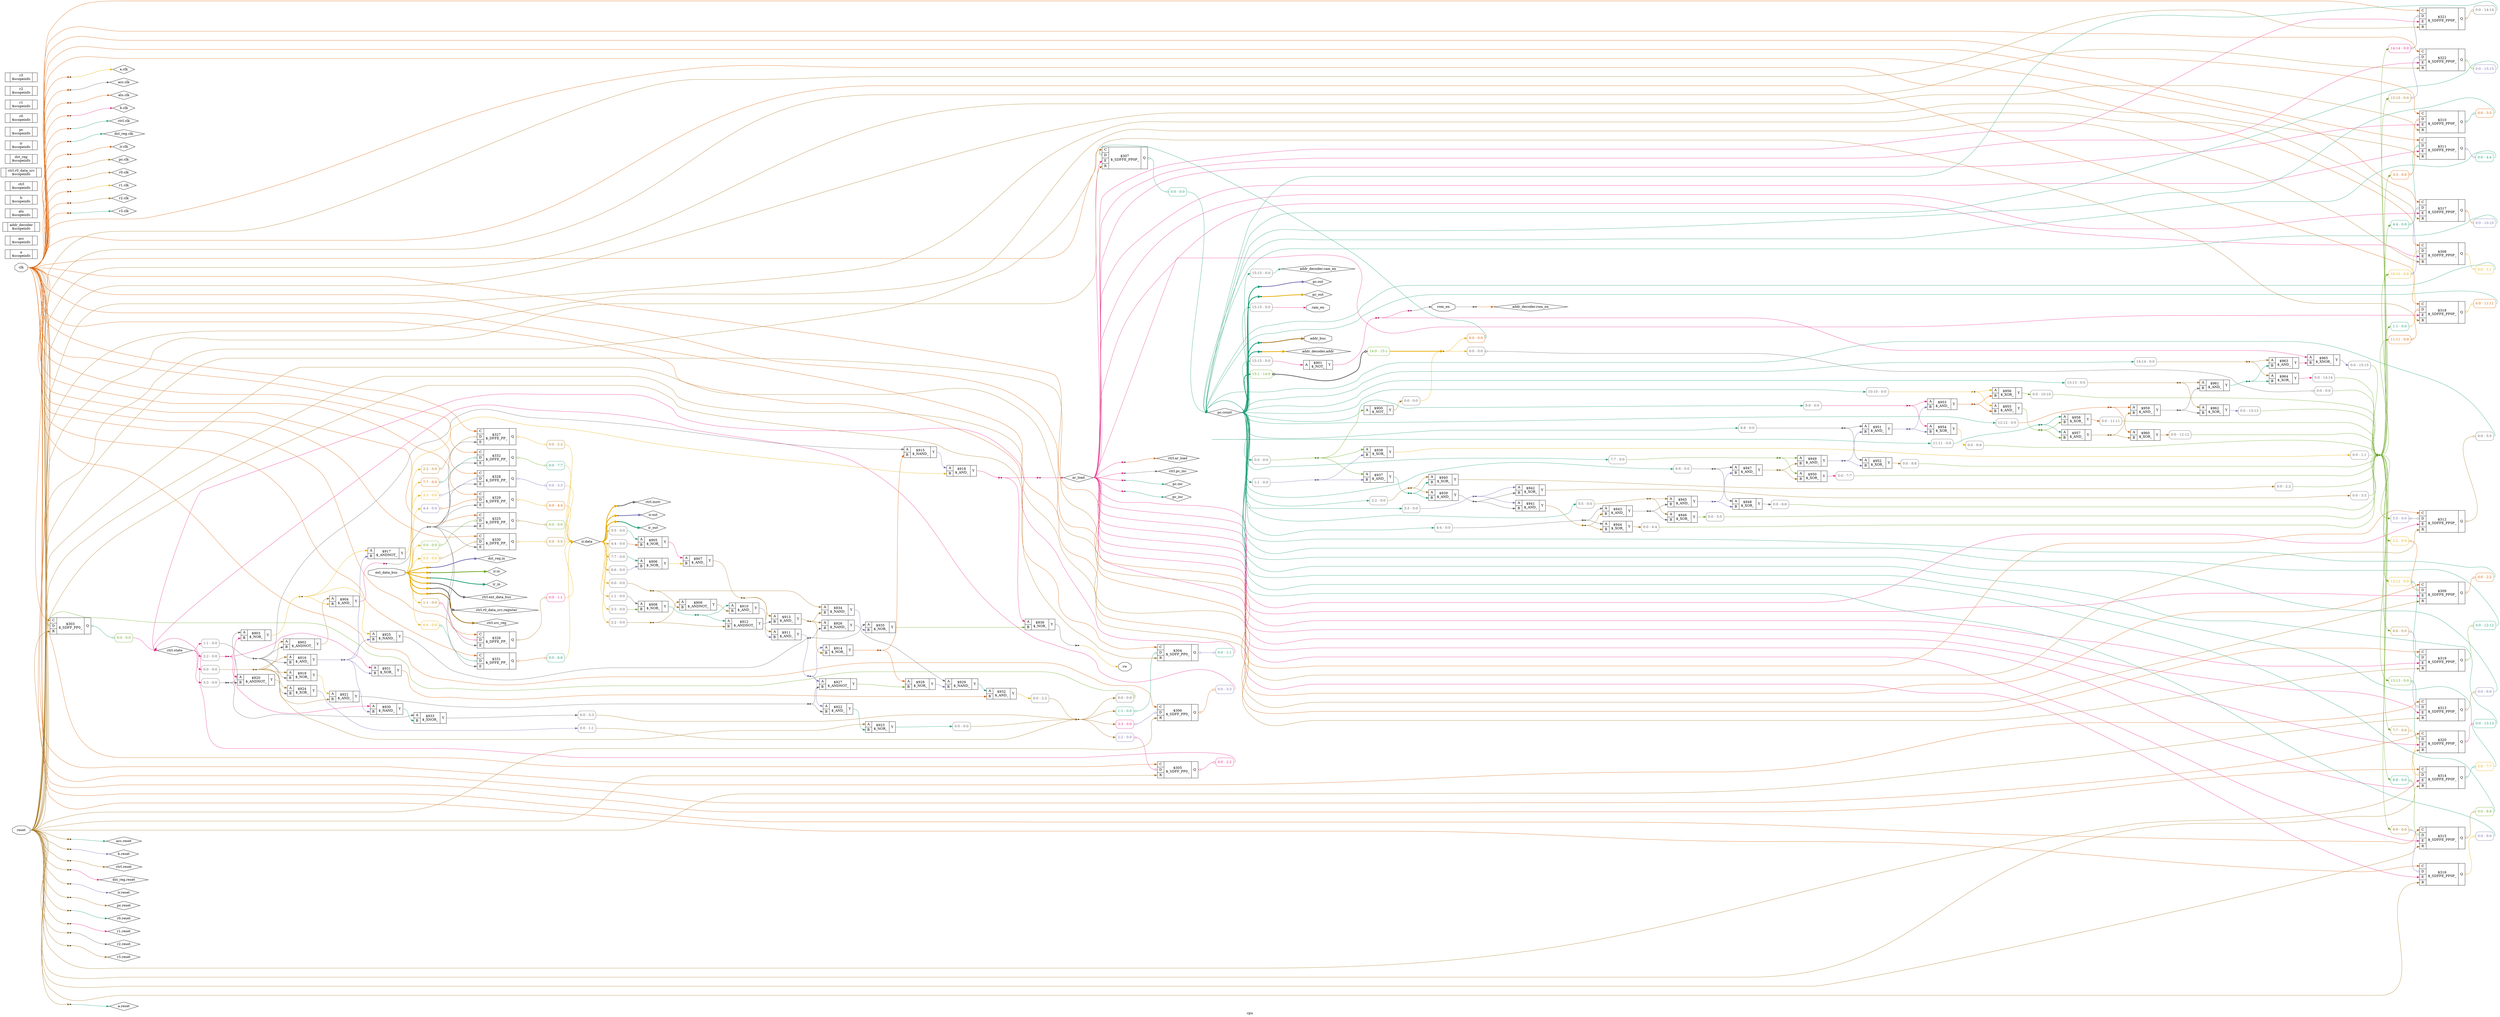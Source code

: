digraph "cpu" {
label="cpu";
rankdir="LR";
remincross=true;
n184 [ shape=diamond, label="a.clk", color="black", fontcolor="black"];
n185 [ shape=diamond, label="a.reset", color="black", fontcolor="black"];
n186 [ shape=diamond, label="acc.clk", color="black", fontcolor="black"];
n187 [ shape=diamond, label="acc.reset", color="black", fontcolor="black"];
n188 [ shape=octagon, label="addr_bus", color="black", fontcolor="black"];
n189 [ shape=diamond, label="addr_decoder.addr", color="black", fontcolor="black"];
n190 [ shape=diamond, label="addr_decoder.ram_en", color="black", fontcolor="black"];
n191 [ shape=diamond, label="addr_decoder.rom_en", color="black", fontcolor="black"];
n192 [ shape=diamond, label="alu.clk", color="black", fontcolor="black"];
n193 [ shape=diamond, label="ar_load", color="black", fontcolor="black"];
n194 [ shape=diamond, label="b.clk", color="black", fontcolor="black"];
n195 [ shape=diamond, label="b.reset", color="black", fontcolor="black"];
n196 [ shape=octagon, label="clk", color="black", fontcolor="black"];
n197 [ shape=diamond, label="ctrl.ar_load", color="black", fontcolor="black"];
n198 [ shape=diamond, label="ctrl.clk", color="black", fontcolor="black"];
n199 [ shape=diamond, label="ctrl.ext_data_bus", color="black", fontcolor="black"];
n200 [ shape=diamond, label="ctrl.instr", color="black", fontcolor="black"];
n201 [ shape=diamond, label="ctrl.pc_inc", color="black", fontcolor="black"];
n202 [ shape=diamond, label="ctrl.r0_data_src.register", color="black", fontcolor="black"];
n203 [ shape=diamond, label="ctrl.reset", color="black", fontcolor="black"];
n204 [ shape=diamond, label="ctrl.src_reg", color="black", fontcolor="black"];
n205 [ shape=diamond, label="ctrl.state", color="black", fontcolor="black"];
n206 [ shape=diamond, label="dst_reg.clk", color="black", fontcolor="black"];
n207 [ shape=diamond, label="dst_reg.in", color="black", fontcolor="black"];
n208 [ shape=diamond, label="dst_reg.reset", color="black", fontcolor="black"];
n209 [ shape=octagon, label="ext_data_bus", color="black", fontcolor="black"];
n210 [ shape=diamond, label="ir.clk", color="black", fontcolor="black"];
n211 [ shape=diamond, label="ir.data", color="black", fontcolor="black"];
n212 [ shape=diamond, label="ir.in", color="black", fontcolor="black"];
n213 [ shape=diamond, label="ir.out", color="black", fontcolor="black"];
n214 [ shape=diamond, label="ir.reset", color="black", fontcolor="black"];
n215 [ shape=diamond, label="ir_in", color="black", fontcolor="black"];
n216 [ shape=diamond, label="ir_out", color="black", fontcolor="black"];
n217 [ shape=diamond, label="pc.clk", color="black", fontcolor="black"];
n218 [ shape=diamond, label="pc.count", color="black", fontcolor="black"];
n219 [ shape=diamond, label="pc.inc", color="black", fontcolor="black"];
n220 [ shape=diamond, label="pc.out", color="black", fontcolor="black"];
n221 [ shape=diamond, label="pc.reset", color="black", fontcolor="black"];
n222 [ shape=diamond, label="pc_inc", color="black", fontcolor="black"];
n223 [ shape=diamond, label="pc_out", color="black", fontcolor="black"];
n224 [ shape=diamond, label="r0.clk", color="black", fontcolor="black"];
n225 [ shape=diamond, label="r0.reset", color="black", fontcolor="black"];
n226 [ shape=diamond, label="r1.clk", color="black", fontcolor="black"];
n227 [ shape=diamond, label="r1.reset", color="black", fontcolor="black"];
n228 [ shape=diamond, label="r2.clk", color="black", fontcolor="black"];
n229 [ shape=diamond, label="r2.reset", color="black", fontcolor="black"];
n230 [ shape=diamond, label="r3.clk", color="black", fontcolor="black"];
n231 [ shape=diamond, label="r3.reset", color="black", fontcolor="black"];
n232 [ shape=octagon, label="ram_en", color="black", fontcolor="black"];
n233 [ shape=octagon, label="reset", color="black", fontcolor="black"];
n234 [ shape=octagon, label="rom_en", color="black", fontcolor="black"];
n235 [ shape=octagon, label="rw", color="black", fontcolor="black"];
c238 [ shape=record, label="{{<p236> A}|$900\n$_NOT_|{<p237> Y}}",  ];
c239 [ shape=record, label="{{<p236> A}|$901\n$_NOT_|{<p237> Y}}",  ];
c241 [ shape=record, label="{{<p236> A|<p240> B}|$902\n$_ANDNOT_|{<p237> Y}}",  ];
c242 [ shape=record, label="{{<p236> A|<p240> B}|$903\n$_NOR_|{<p237> Y}}",  ];
c243 [ shape=record, label="{{<p236> A|<p240> B}|$904\n$_AND_|{<p237> Y}}",  ];
c244 [ shape=record, label="{{<p236> A|<p240> B}|$905\n$_NOR_|{<p237> Y}}",  ];
c245 [ shape=record, label="{{<p236> A|<p240> B}|$906\n$_NOR_|{<p237> Y}}",  ];
c246 [ shape=record, label="{{<p236> A|<p240> B}|$907\n$_AND_|{<p237> Y}}",  ];
c247 [ shape=record, label="{{<p236> A|<p240> B}|$908\n$_NOR_|{<p237> Y}}",  ];
c248 [ shape=record, label="{{<p236> A|<p240> B}|$909\n$_ANDNOT_|{<p237> Y}}",  ];
c249 [ shape=record, label="{{<p236> A|<p240> B}|$910\n$_AND_|{<p237> Y}}",  ];
c250 [ shape=record, label="{{<p236> A|<p240> B}|$911\n$_AND_|{<p237> Y}}",  ];
c251 [ shape=record, label="{{<p236> A|<p240> B}|$912\n$_ANDNOT_|{<p237> Y}}",  ];
c252 [ shape=record, label="{{<p236> A|<p240> B}|$913\n$_AND_|{<p237> Y}}",  ];
c253 [ shape=record, label="{{<p236> A|<p240> B}|$914\n$_NOR_|{<p237> Y}}",  ];
c254 [ shape=record, label="{{<p236> A|<p240> B}|$915\n$_NAND_|{<p237> Y}}",  ];
c255 [ shape=record, label="{{<p236> A|<p240> B}|$916\n$_AND_|{<p237> Y}}",  ];
c256 [ shape=record, label="{{<p236> A|<p240> B}|$917\n$_ANDNOT_|{<p237> Y}}",  ];
c257 [ shape=record, label="{{<p236> A|<p240> B}|$918\n$_AND_|{<p237> Y}}",  ];
c258 [ shape=record, label="{{<p236> A|<p240> B}|$919\n$_NOR_|{<p237> Y}}",  ];
c259 [ shape=record, label="{{<p236> A|<p240> B}|$920\n$_ANDNOT_|{<p237> Y}}",  ];
c260 [ shape=record, label="{{<p236> A|<p240> B}|$921\n$_AND_|{<p237> Y}}",  ];
c261 [ shape=record, label="{{<p236> A|<p240> B}|$922\n$_AND_|{<p237> Y}}",  ];
c262 [ shape=record, label="{{<p236> A|<p240> B}|$923\n$_NOR_|{<p237> Y}}",  ];
c263 [ shape=record, label="{{<p236> A|<p240> B}|$924\n$_XOR_|{<p237> Y}}",  ];
c264 [ shape=record, label="{{<p236> A|<p240> B}|$925\n$_NAND_|{<p237> Y}}",  ];
c265 [ shape=record, label="{{<p236> A|<p240> B}|$926\n$_NAND_|{<p237> Y}}",  ];
c266 [ shape=record, label="{{<p236> A|<p240> B}|$927\n$_ANDNOT_|{<p237> Y}}",  ];
c267 [ shape=record, label="{{<p236> A|<p240> B}|$928\n$_NOR_|{<p237> Y}}",  ];
c268 [ shape=record, label="{{<p236> A|<p240> B}|$929\n$_NAND_|{<p237> Y}}",  ];
c269 [ shape=record, label="{{<p236> A|<p240> B}|$930\n$_NAND_|{<p237> Y}}",  ];
c270 [ shape=record, label="{{<p236> A|<p240> B}|$931\n$_XOR_|{<p237> Y}}",  ];
c271 [ shape=record, label="{{<p236> A|<p240> B}|$932\n$_AND_|{<p237> Y}}",  ];
c272 [ shape=record, label="{{<p236> A|<p240> B}|$933\n$_XNOR_|{<p237> Y}}",  ];
c273 [ shape=record, label="{{<p236> A|<p240> B}|$934\n$_NAND_|{<p237> Y}}",  ];
c274 [ shape=record, label="{{<p236> A|<p240> B}|$935\n$_NOR_|{<p237> Y}}",  ];
c275 [ shape=record, label="{{<p236> A|<p240> B}|$936\n$_NOR_|{<p237> Y}}",  ];
c276 [ shape=record, label="{{<p236> A|<p240> B}|$937\n$_AND_|{<p237> Y}}",  ];
c277 [ shape=record, label="{{<p236> A|<p240> B}|$938\n$_XOR_|{<p237> Y}}",  ];
c278 [ shape=record, label="{{<p236> A|<p240> B}|$939\n$_AND_|{<p237> Y}}",  ];
c279 [ shape=record, label="{{<p236> A|<p240> B}|$940\n$_XOR_|{<p237> Y}}",  ];
c280 [ shape=record, label="{{<p236> A|<p240> B}|$941\n$_AND_|{<p237> Y}}",  ];
c281 [ shape=record, label="{{<p236> A|<p240> B}|$942\n$_XOR_|{<p237> Y}}",  ];
c282 [ shape=record, label="{{<p236> A|<p240> B}|$943\n$_AND_|{<p237> Y}}",  ];
c283 [ shape=record, label="{{<p236> A|<p240> B}|$944\n$_XOR_|{<p237> Y}}",  ];
c284 [ shape=record, label="{{<p236> A|<p240> B}|$945\n$_AND_|{<p237> Y}}",  ];
c285 [ shape=record, label="{{<p236> A|<p240> B}|$946\n$_XOR_|{<p237> Y}}",  ];
c286 [ shape=record, label="{{<p236> A|<p240> B}|$947\n$_AND_|{<p237> Y}}",  ];
c287 [ shape=record, label="{{<p236> A|<p240> B}|$948\n$_XOR_|{<p237> Y}}",  ];
c288 [ shape=record, label="{{<p236> A|<p240> B}|$949\n$_AND_|{<p237> Y}}",  ];
c289 [ shape=record, label="{{<p236> A|<p240> B}|$950\n$_XOR_|{<p237> Y}}",  ];
c290 [ shape=record, label="{{<p236> A|<p240> B}|$951\n$_AND_|{<p237> Y}}",  ];
c291 [ shape=record, label="{{<p236> A|<p240> B}|$952\n$_XOR_|{<p237> Y}}",  ];
c292 [ shape=record, label="{{<p236> A|<p240> B}|$953\n$_AND_|{<p237> Y}}",  ];
c293 [ shape=record, label="{{<p236> A|<p240> B}|$954\n$_XOR_|{<p237> Y}}",  ];
c294 [ shape=record, label="{{<p236> A|<p240> B}|$955\n$_AND_|{<p237> Y}}",  ];
c295 [ shape=record, label="{{<p236> A|<p240> B}|$956\n$_XOR_|{<p237> Y}}",  ];
c296 [ shape=record, label="{{<p236> A|<p240> B}|$957\n$_AND_|{<p237> Y}}",  ];
c297 [ shape=record, label="{{<p236> A|<p240> B}|$958\n$_XOR_|{<p237> Y}}",  ];
c298 [ shape=record, label="{{<p236> A|<p240> B}|$959\n$_AND_|{<p237> Y}}",  ];
c299 [ shape=record, label="{{<p236> A|<p240> B}|$960\n$_XOR_|{<p237> Y}}",  ];
c300 [ shape=record, label="{{<p236> A|<p240> B}|$961\n$_AND_|{<p237> Y}}",  ];
c301 [ shape=record, label="{{<p236> A|<p240> B}|$962\n$_XOR_|{<p237> Y}}",  ];
c302 [ shape=record, label="{{<p236> A|<p240> B}|$963\n$_AND_|{<p237> Y}}",  ];
c303 [ shape=record, label="{{<p236> A|<p240> B}|$964\n$_XOR_|{<p237> Y}}",  ];
c304 [ shape=record, label="{{<p236> A|<p240> B}|$965\n$_XNOR_|{<p237> Y}}",  ];
c309 [ shape=record, label="{{<p305> C|<p306> D|<p307> R}|$303\n$_SDFF_PP0_|{<p308> Q}}",  ];
x0 [ shape=record, style=rounded, label="<s0> 0:0 - 0:0 ", colorscheme="dark28", color="8", fontcolor="8" ];
x0:e -> c309:p306:w [arrowhead=odiamond, arrowtail=odiamond, dir=both, colorscheme="dark28", color="5", fontcolor="5", label=""];
x1 [ shape=record, style=rounded, label="<s0> 0:0 - 0:0 ", colorscheme="dark28", color="5", fontcolor="5" ];
c309:p308:e -> x1:w [arrowhead=odiamond, arrowtail=odiamond, dir=both, colorscheme="dark28", color="1", fontcolor="1", label=""];
c310 [ shape=record, label="{{<p305> C|<p306> D|<p307> R}|$304\n$_SDFF_PP0_|{<p308> Q}}",  ];
x2 [ shape=record, style=rounded, label="<s0> 1:1 - 0:0 ", colorscheme="dark28", color="1", fontcolor="1" ];
x2:e -> c310:p306:w [arrowhead=odiamond, arrowtail=odiamond, dir=both, colorscheme="dark28", color="1", fontcolor="1", label=""];
x3 [ shape=record, style=rounded, label="<s0> 0:0 - 1:1 ", colorscheme="dark28", color="1", fontcolor="1" ];
c310:p308:e -> x3:w [arrowhead=odiamond, arrowtail=odiamond, dir=both, colorscheme="dark28", color="3", fontcolor="3", label=""];
c311 [ shape=record, label="{{<p305> C|<p306> D|<p307> R}|$305\n$_SDFF_PP0_|{<p308> Q}}",  ];
x4 [ shape=record, style=rounded, label="<s0> 2:2 - 0:0 ", colorscheme="dark28", color="3", fontcolor="3" ];
x4:e -> c311:p306:w [arrowhead=odiamond, arrowtail=odiamond, dir=both, colorscheme="dark28", color="4", fontcolor="4", label=""];
x5 [ shape=record, style=rounded, label="<s0> 0:0 - 2:2 ", colorscheme="dark28", color="4", fontcolor="4" ];
c311:p308:e -> x5:w [arrowhead=odiamond, arrowtail=odiamond, dir=both, colorscheme="dark28", color="4", fontcolor="4", label=""];
c312 [ shape=record, label="{{<p305> C|<p306> D|<p307> R}|$306\n$_SDFF_PP0_|{<p308> Q}}",  ];
x6 [ shape=record, style=rounded, label="<s0> 3:3 - 0:0 ", colorscheme="dark28", color="4", fontcolor="4" ];
x6:e -> c312:p306:w [arrowhead=odiamond, arrowtail=odiamond, dir=both, colorscheme="dark28", color="3", fontcolor="3", label=""];
x7 [ shape=record, style=rounded, label="<s0> 0:0 - 3:3 ", colorscheme="dark28", color="3", fontcolor="3" ];
c312:p308:e -> x7:w [arrowhead=odiamond, arrowtail=odiamond, dir=both, colorscheme="dark28", color="2", fontcolor="2", label=""];
c314 [ shape=record, label="{{<p305> C|<p306> D|<p313> E|<p307> R}|$307\n$_SDFFE_PP0P_|{<p308> Q}}",  ];
x8 [ shape=record, style=rounded, label="<s0> 0:0 - 0:0 ", colorscheme="dark28", color="2", fontcolor="2" ];
x8:e -> c314:p306:w [arrowhead=odiamond, arrowtail=odiamond, dir=both, colorscheme="dark28", color="1", fontcolor="1", label=""];
x9 [ shape=record, style=rounded, label="<s0> 0:0 - 0:0 ", colorscheme="dark28", color="1", fontcolor="1" ];
c314:p308:e -> x9:w [arrowhead=odiamond, arrowtail=odiamond, dir=both, colorscheme="dark28", color="1", fontcolor="1", label=""];
c315 [ shape=record, label="{{<p305> C|<p306> D|<p313> E|<p307> R}|$308\n$_SDFFE_PP0P_|{<p308> Q}}",  ];
x10 [ shape=record, style=rounded, label="<s0> 1:1 - 0:0 ", colorscheme="dark28", color="1", fontcolor="1" ];
x10:e -> c315:p306:w [arrowhead=odiamond, arrowtail=odiamond, dir=both, colorscheme="dark28", color="6", fontcolor="6", label=""];
x11 [ shape=record, style=rounded, label="<s0> 0:0 - 1:1 ", colorscheme="dark28", color="6", fontcolor="6" ];
c315:p308:e -> x11:w [arrowhead=odiamond, arrowtail=odiamond, dir=both, colorscheme="dark28", color="6", fontcolor="6", label=""];
c316 [ shape=record, label="{{<p305> C|<p306> D|<p313> E|<p307> R}|$309\n$_SDFFE_PP0P_|{<p308> Q}}",  ];
x12 [ shape=record, style=rounded, label="<s0> 2:2 - 0:0 ", colorscheme="dark28", color="6", fontcolor="6" ];
x12:e -> c316:p306:w [arrowhead=odiamond, arrowtail=odiamond, dir=both, colorscheme="dark28", color="2", fontcolor="2", label=""];
x13 [ shape=record, style=rounded, label="<s0> 0:0 - 2:2 ", colorscheme="dark28", color="2", fontcolor="2" ];
c316:p308:e -> x13:w [arrowhead=odiamond, arrowtail=odiamond, dir=both, colorscheme="dark28", color="2", fontcolor="2", label=""];
c317 [ shape=record, label="{{<p305> C|<p306> D|<p313> E|<p307> R}|$310\n$_SDFFE_PP0P_|{<p308> Q}}",  ];
x14 [ shape=record, style=rounded, label="<s0> 3:3 - 0:0 ", colorscheme="dark28", color="2", fontcolor="2" ];
x14:e -> c317:p306:w [arrowhead=odiamond, arrowtail=odiamond, dir=both, colorscheme="dark28", color="2", fontcolor="2", label=""];
x15 [ shape=record, style=rounded, label="<s0> 0:0 - 3:3 ", colorscheme="dark28", color="2", fontcolor="2" ];
c317:p308:e -> x15:w [arrowhead=odiamond, arrowtail=odiamond, dir=both, colorscheme="dark28", color="1", fontcolor="1", label=""];
c318 [ shape=record, label="{{<p305> C|<p306> D|<p313> E|<p307> R}|$311\n$_SDFFE_PP0P_|{<p308> Q}}",  ];
x16 [ shape=record, style=rounded, label="<s0> 4:4 - 0:0 ", colorscheme="dark28", color="1", fontcolor="1" ];
x16:e -> c318:p306:w [arrowhead=odiamond, arrowtail=odiamond, dir=both, colorscheme="dark28", color="1", fontcolor="1", label=""];
x17 [ shape=record, style=rounded, label="<s0> 0:0 - 4:4 ", colorscheme="dark28", color="1", fontcolor="1" ];
c318:p308:e -> x17:w [arrowhead=odiamond, arrowtail=odiamond, dir=both, colorscheme="dark28", color="3", fontcolor="3", label=""];
c319 [ shape=record, label="{{<p305> C|<p306> D|<p313> E|<p307> R}|$312\n$_SDFFE_PP0P_|{<p308> Q}}",  ];
x18 [ shape=record, style=rounded, label="<s0> 5:5 - 0:0 ", colorscheme="dark28", color="3", fontcolor="3" ];
x18:e -> c319:p306:w [arrowhead=odiamond, arrowtail=odiamond, dir=both, colorscheme="dark28", color="8", fontcolor="8", label=""];
x19 [ shape=record, style=rounded, label="<s0> 0:0 - 5:5 ", colorscheme="dark28", color="8", fontcolor="8" ];
c319:p308:e -> x19:w [arrowhead=odiamond, arrowtail=odiamond, dir=both, colorscheme="dark28", color="7", fontcolor="7", label=""];
c320 [ shape=record, label="{{<p305> C|<p306> D|<p313> E|<p307> R}|$313\n$_SDFFE_PP0P_|{<p308> Q}}",  ];
x20 [ shape=record, style=rounded, label="<s0> 6:6 - 0:0 ", colorscheme="dark28", color="7", fontcolor="7" ];
x20:e -> c320:p306:w [arrowhead=odiamond, arrowtail=odiamond, dir=both, colorscheme="dark28", color="3", fontcolor="3", label=""];
x21 [ shape=record, style=rounded, label="<s0> 0:0 - 6:6 ", colorscheme="dark28", color="3", fontcolor="3" ];
c320:p308:e -> x21:w [arrowhead=odiamond, arrowtail=odiamond, dir=both, colorscheme="dark28", color="7", fontcolor="7", label=""];
c321 [ shape=record, label="{{<p305> C|<p306> D|<p313> E|<p307> R}|$314\n$_SDFFE_PP0P_|{<p308> Q}}",  ];
x22 [ shape=record, style=rounded, label="<s0> 7:7 - 0:0 ", colorscheme="dark28", color="7", fontcolor="7" ];
x22:e -> c321:p306:w [arrowhead=odiamond, arrowtail=odiamond, dir=both, colorscheme="dark28", color="6", fontcolor="6", label=""];
x23 [ shape=record, style=rounded, label="<s0> 0:0 - 7:7 ", colorscheme="dark28", color="6", fontcolor="6" ];
c321:p308:e -> x23:w [arrowhead=odiamond, arrowtail=odiamond, dir=both, colorscheme="dark28", color="1", fontcolor="1", label=""];
c322 [ shape=record, label="{{<p305> C|<p306> D|<p313> E|<p307> R}|$315\n$_SDFFE_PP0P_|{<p308> Q}}",  ];
x24 [ shape=record, style=rounded, label="<s0> 8:8 - 0:0 ", colorscheme="dark28", color="1", fontcolor="1" ];
x24:e -> c322:p306:w [arrowhead=odiamond, arrowtail=odiamond, dir=both, colorscheme="dark28", color="5", fontcolor="5", label=""];
x25 [ shape=record, style=rounded, label="<s0> 0:0 - 8:8 ", colorscheme="dark28", color="5", fontcolor="5" ];
c322:p308:e -> x25:w [arrowhead=odiamond, arrowtail=odiamond, dir=both, colorscheme="dark28", color="7", fontcolor="7", label=""];
c323 [ shape=record, label="{{<p305> C|<p306> D|<p313> E|<p307> R}|$316\n$_SDFFE_PP0P_|{<p308> Q}}",  ];
x26 [ shape=record, style=rounded, label="<s0> 9:9 - 0:0 ", colorscheme="dark28", color="7", fontcolor="7" ];
x26:e -> c323:p306:w [arrowhead=odiamond, arrowtail=odiamond, dir=both, colorscheme="dark28", color="3", fontcolor="3", label=""];
x27 [ shape=record, style=rounded, label="<s0> 0:0 - 9:9 ", colorscheme="dark28", color="3", fontcolor="3" ];
c323:p308:e -> x27:w [arrowhead=odiamond, arrowtail=odiamond, dir=both, colorscheme="dark28", color="6", fontcolor="6", label=""];
c324 [ shape=record, label="{{<p305> C|<p306> D|<p313> E|<p307> R}|$317\n$_SDFFE_PP0P_|{<p308> Q}}",  ];
x28 [ shape=record, style=rounded, label="<s0> 10:10 - 0:0 ", colorscheme="dark28", color="6", fontcolor="6" ];
x28:e -> c324:p306:w [arrowhead=odiamond, arrowtail=odiamond, dir=both, colorscheme="dark28", color="3", fontcolor="3", label=""];
x29 [ shape=record, style=rounded, label="<s0> 0:0 - 10:10 ", colorscheme="dark28", color="3", fontcolor="3" ];
c324:p308:e -> x29:w [arrowhead=odiamond, arrowtail=odiamond, dir=both, colorscheme="dark28", color="2", fontcolor="2", label=""];
c325 [ shape=record, label="{{<p305> C|<p306> D|<p313> E|<p307> R}|$318\n$_SDFFE_PP0P_|{<p308> Q}}",  ];
x30 [ shape=record, style=rounded, label="<s0> 11:11 - 0:0 ", colorscheme="dark28", color="2", fontcolor="2" ];
x30:e -> c325:p306:w [arrowhead=odiamond, arrowtail=odiamond, dir=both, colorscheme="dark28", color="2", fontcolor="2", label=""];
x31 [ shape=record, style=rounded, label="<s0> 0:0 - 11:11 ", colorscheme="dark28", color="2", fontcolor="2" ];
c325:p308:e -> x31:w [arrowhead=odiamond, arrowtail=odiamond, dir=both, colorscheme="dark28", color="6", fontcolor="6", label=""];
c326 [ shape=record, label="{{<p305> C|<p306> D|<p313> E|<p307> R}|$319\n$_SDFFE_PP0P_|{<p308> Q}}",  ];
x32 [ shape=record, style=rounded, label="<s0> 12:12 - 0:0 ", colorscheme="dark28", color="6", fontcolor="6" ];
x32:e -> c326:p306:w [arrowhead=odiamond, arrowtail=odiamond, dir=both, colorscheme="dark28", color="1", fontcolor="1", label=""];
x33 [ shape=record, style=rounded, label="<s0> 0:0 - 12:12 ", colorscheme="dark28", color="1", fontcolor="1" ];
c326:p308:e -> x33:w [arrowhead=odiamond, arrowtail=odiamond, dir=both, colorscheme="dark28", color="5", fontcolor="5", label=""];
c327 [ shape=record, label="{{<p305> C|<p306> D|<p313> E|<p307> R}|$320\n$_SDFFE_PP0P_|{<p308> Q}}",  ];
x34 [ shape=record, style=rounded, label="<s0> 13:13 - 0:0 ", colorscheme="dark28", color="5", fontcolor="5" ];
x34:e -> c327:p306:w [arrowhead=odiamond, arrowtail=odiamond, dir=both, colorscheme="dark28", color="1", fontcolor="1", label=""];
x35 [ shape=record, style=rounded, label="<s0> 0:0 - 13:13 ", colorscheme="dark28", color="1", fontcolor="1" ];
c327:p308:e -> x35:w [arrowhead=odiamond, arrowtail=odiamond, dir=both, colorscheme="dark28", color="4", fontcolor="4", label=""];
c328 [ shape=record, label="{{<p305> C|<p306> D|<p313> E|<p307> R}|$321\n$_SDFFE_PP0P_|{<p308> Q}}",  ];
x36 [ shape=record, style=rounded, label="<s0> 14:14 - 0:0 ", colorscheme="dark28", color="4", fontcolor="4" ];
x36:e -> c328:p306:w [arrowhead=odiamond, arrowtail=odiamond, dir=both, colorscheme="dark28", color="8", fontcolor="8", label=""];
x37 [ shape=record, style=rounded, label="<s0> 0:0 - 14:14 ", colorscheme="dark28", color="8", fontcolor="8" ];
c328:p308:e -> x37:w [arrowhead=odiamond, arrowtail=odiamond, dir=both, colorscheme="dark28", color="7", fontcolor="7", label=""];
c329 [ shape=record, label="{{<p305> C|<p306> D|<p313> E|<p307> R}|$322\n$_SDFFE_PP0P_|{<p308> Q}}",  ];
x38 [ shape=record, style=rounded, label="<s0> 15:15 - 0:0 ", colorscheme="dark28", color="7", fontcolor="7" ];
x38:e -> c329:p306:w [arrowhead=odiamond, arrowtail=odiamond, dir=both, colorscheme="dark28", color="3", fontcolor="3", label=""];
x39 [ shape=record, style=rounded, label="<s0> 0:0 - 15:15 ", colorscheme="dark28", color="3", fontcolor="3" ];
c329:p308:e -> x39:w [arrowhead=odiamond, arrowtail=odiamond, dir=both, colorscheme="dark28", color="5", fontcolor="5", label=""];
c330 [ shape=record, label="{{<p305> C|<p306> D|<p313> E}|$325\n$_DFFE_PP_|{<p308> Q}}",  ];
x40 [ shape=record, style=rounded, label="<s0> 0:0 - 0:0 ", colorscheme="dark28", color="5", fontcolor="5" ];
x40:e -> c330:p306:w [arrowhead=odiamond, arrowtail=odiamond, dir=both, colorscheme="dark28", color="5", fontcolor="5", label=""];
x41 [ shape=record, style=rounded, label="<s0> 0:0 - 0:0 ", colorscheme="dark28", color="5", fontcolor="5" ];
c330:p308:e -> x41:w [arrowhead=odiamond, arrowtail=odiamond, dir=both, colorscheme="dark28", color="7", fontcolor="7", label=""];
c331 [ shape=record, label="{{<p305> C|<p306> D|<p313> E}|$326\n$_DFFE_PP_|{<p308> Q}}",  ];
x42 [ shape=record, style=rounded, label="<s0> 1:1 - 0:0 ", colorscheme="dark28", color="7", fontcolor="7" ];
x42:e -> c331:p306:w [arrowhead=odiamond, arrowtail=odiamond, dir=both, colorscheme="dark28", color="4", fontcolor="4", label=""];
x43 [ shape=record, style=rounded, label="<s0> 0:0 - 1:1 ", colorscheme="dark28", color="4", fontcolor="4" ];
c331:p308:e -> x43:w [arrowhead=odiamond, arrowtail=odiamond, dir=both, colorscheme="dark28", color="7", fontcolor="7", label=""];
c332 [ shape=record, label="{{<p305> C|<p306> D|<p313> E}|$327\n$_DFFE_PP_|{<p308> Q}}",  ];
x44 [ shape=record, style=rounded, label="<s0> 2:2 - 0:0 ", colorscheme="dark28", color="7", fontcolor="7" ];
x44:e -> c332:p306:w [arrowhead=odiamond, arrowtail=odiamond, dir=both, colorscheme="dark28", color="7", fontcolor="7", label=""];
x45 [ shape=record, style=rounded, label="<s0> 0:0 - 2:2 ", colorscheme="dark28", color="7", fontcolor="7" ];
c332:p308:e -> x45:w [arrowhead=odiamond, arrowtail=odiamond, dir=both, colorscheme="dark28", color="6", fontcolor="6", label=""];
c333 [ shape=record, label="{{<p305> C|<p306> D|<p313> E}|$328\n$_DFFE_PP_|{<p308> Q}}",  ];
x46 [ shape=record, style=rounded, label="<s0> 3:3 - 0:0 ", colorscheme="dark28", color="6", fontcolor="6" ];
x46:e -> c333:p306:w [arrowhead=odiamond, arrowtail=odiamond, dir=both, colorscheme="dark28", color="3", fontcolor="3", label=""];
x47 [ shape=record, style=rounded, label="<s0> 0:0 - 3:3 ", colorscheme="dark28", color="3", fontcolor="3" ];
c333:p308:e -> x47:w [arrowhead=odiamond, arrowtail=odiamond, dir=both, colorscheme="dark28", color="3", fontcolor="3", label=""];
c334 [ shape=record, label="{{<p305> C|<p306> D|<p313> E}|$329\n$_DFFE_PP_|{<p308> Q}}",  ];
x48 [ shape=record, style=rounded, label="<s0> 4:4 - 0:0 ", colorscheme="dark28", color="3", fontcolor="3" ];
x48:e -> c334:p306:w [arrowhead=odiamond, arrowtail=odiamond, dir=both, colorscheme="dark28", color="2", fontcolor="2", label=""];
x49 [ shape=record, style=rounded, label="<s0> 0:0 - 4:4 ", colorscheme="dark28", color="2", fontcolor="2" ];
c334:p308:e -> x49:w [arrowhead=odiamond, arrowtail=odiamond, dir=both, colorscheme="dark28", color="6", fontcolor="6", label=""];
c335 [ shape=record, label="{{<p305> C|<p306> D|<p313> E}|$330\n$_DFFE_PP_|{<p308> Q}}",  ];
x50 [ shape=record, style=rounded, label="<s0> 5:5 - 0:0 ", colorscheme="dark28", color="6", fontcolor="6" ];
x50:e -> c335:p306:w [arrowhead=odiamond, arrowtail=odiamond, dir=both, colorscheme="dark28", color="7", fontcolor="7", label=""];
x51 [ shape=record, style=rounded, label="<s0> 0:0 - 5:5 ", colorscheme="dark28", color="7", fontcolor="7" ];
c335:p308:e -> x51:w [arrowhead=odiamond, arrowtail=odiamond, dir=both, colorscheme="dark28", color="6", fontcolor="6", label=""];
c336 [ shape=record, label="{{<p305> C|<p306> D|<p313> E}|$331\n$_DFFE_PP_|{<p308> Q}}",  ];
x52 [ shape=record, style=rounded, label="<s0> 6:6 - 0:0 ", colorscheme="dark28", color="6", fontcolor="6" ];
x52:e -> c336:p306:w [arrowhead=odiamond, arrowtail=odiamond, dir=both, colorscheme="dark28", color="1", fontcolor="1", label=""];
x53 [ shape=record, style=rounded, label="<s0> 0:0 - 6:6 ", colorscheme="dark28", color="1", fontcolor="1" ];
c336:p308:e -> x53:w [arrowhead=odiamond, arrowtail=odiamond, dir=both, colorscheme="dark28", color="2", fontcolor="2", label=""];
c337 [ shape=record, label="{{<p305> C|<p306> D|<p313> E}|$332\n$_DFFE_PP_|{<p308> Q}}",  ];
x54 [ shape=record, style=rounded, label="<s0> 7:7 - 0:0 ", colorscheme="dark28", color="2", fontcolor="2" ];
x54:e -> c337:p306:w [arrowhead=odiamond, arrowtail=odiamond, dir=both, colorscheme="dark28", color="1", fontcolor="1", label=""];
x55 [ shape=record, style=rounded, label="<s0> 0:0 - 7:7 ", colorscheme="dark28", color="1", fontcolor="1" ];
c337:p308:e -> x55:w [arrowhead=odiamond, arrowtail=odiamond, dir=both, colorscheme="dark28", color="5", fontcolor="5", label=""];
c338 [ shape=record, label="{{}|a\n$scopeinfo|{}}",  ];
c339 [ shape=record, label="{{}|acc\n$scopeinfo|{}}",  ];
c340 [ shape=record, label="{{}|addr_decoder\n$scopeinfo|{}}",  ];
c341 [ shape=record, label="{{}|alu\n$scopeinfo|{}}",  ];
c342 [ shape=record, label="{{}|b\n$scopeinfo|{}}",  ];
c343 [ shape=record, label="{{}|ctrl\n$scopeinfo|{}}",  ];
c344 [ shape=record, label="{{}|ctrl.r0_data_src\n$scopeinfo|{}}",  ];
c345 [ shape=record, label="{{}|dst_reg\n$scopeinfo|{}}",  ];
c346 [ shape=record, label="{{}|ir\n$scopeinfo|{}}",  ];
c347 [ shape=record, label="{{}|pc\n$scopeinfo|{}}",  ];
c348 [ shape=record, label="{{}|r0\n$scopeinfo|{}}",  ];
c349 [ shape=record, label="{{}|r1\n$scopeinfo|{}}",  ];
c350 [ shape=record, label="{{}|r2\n$scopeinfo|{}}",  ];
c351 [ shape=record, label="{{}|r3\n$scopeinfo|{}}",  ];
x56 [ shape=record, style=rounded, label="<s0> 15:1 - 14:0 ", colorscheme="dark28", color="5", fontcolor="5" ];
x57 [ shape=record, style=rounded, label="<s0> 14:0 - 15:1 ", colorscheme="dark28", color="5", fontcolor="5" ];
x56:e -> x57:w [arrowhead=odiamond, arrowtail=odiamond, dir=both, colorscheme="dark28", color="8", fontcolor="8", style="setlinewidth(3)", label=""];
x58 [ shape=record, style=rounded, label="<s0> 0:0 - 0:0 ", colorscheme="dark28", color="8", fontcolor="8" ];
x59 [ shape=record, style=rounded, label="<s0> 0:0 - 0:0 ", colorscheme="dark28", color="8", fontcolor="8" ];
x58:e -> x59:w [arrowhead=odiamond, arrowtail=odiamond, dir=both, colorscheme="dark28", color="8", fontcolor="8", label=""];
x60 [shape=point, ];
x61 [shape=point, ];
x62 [shape=point, ];
x63 [shape=point, ];
x64 [shape=point, ];
x65 [shape=point, ];
x66 [ shape=record, style=rounded, label="<s0> 15:15 - 0:0 ", colorscheme="dark28", color="8", fontcolor="8" ];
x67 [shape=point, ];
x68 [shape=point, ];
x69 [shape=point, ];
x70 [shape=point, ];
x71 [shape=point, ];
x72 [shape=point, ];
x73 [shape=point, ];
x74 [shape=point, ];
x75 [shape=point, ];
x76 [shape=point, ];
x77 [shape=point, ];
x78 [shape=point, ];
x79 [shape=point, ];
x80 [shape=point, ];
x81 [shape=point, ];
x82 [shape=point, ];
x83 [shape=point, ];
x84 [shape=point, ];
x85 [shape=point, ];
x86 [shape=point, ];
x87 [shape=point, ];
x88 [shape=point, ];
x89 [shape=point, ];
x90 [shape=point, ];
x91 [shape=point, ];
x92 [shape=point, ];
x93 [shape=point, ];
x94 [shape=point, ];
x95 [shape=point, ];
x96 [shape=point, ];
x97 [shape=point, ];
x98 [shape=point, ];
x99 [shape=point, ];
x100 [shape=point, ];
x101 [shape=point, ];
x102 [ shape=record, style=rounded, label="<s0> 15:15 - 0:0 ", colorscheme="dark28", color="8", fontcolor="8" ];
x103 [ shape=record, style=rounded, label="<s0> 0:0 - 0:0 ", colorscheme="dark28", color="8", fontcolor="8" ];
x104 [ shape=record, style=rounded, label="<s0> 1:1 - 0:0 ", colorscheme="dark28", color="8", fontcolor="8" ];
x105 [ shape=record, style=rounded, label="<s0> 3:3 - 0:0 ", colorscheme="dark28", color="8", fontcolor="8" ];
x106 [ shape=record, style=rounded, label="<s0> 2:2 - 0:0 ", colorscheme="dark28", color="8", fontcolor="8" ];
x107 [shape=point, ];
x108 [ shape=record, style=rounded, label="<s0> 0:0 - 0:0 ", colorscheme="dark28", color="8", fontcolor="8" ];
x109 [ shape=record, style=rounded, label="<s0> 1:1 - 0:0 ", colorscheme="dark28", color="8", fontcolor="8" ];
x110 [ shape=record, style=rounded, label="<s0> 3:3 - 0:0 ", colorscheme="dark28", color="8", fontcolor="8" ];
x111 [ shape=record, style=rounded, label="<s0> 2:2 - 0:0 ", colorscheme="dark28", color="8", fontcolor="8" ];
x112 [ shape=record, style=rounded, label="<s0> 5:5 - 0:0 ", colorscheme="dark28", color="8", fontcolor="8" ];
x113 [ shape=record, style=rounded, label="<s0> 4:4 - 0:0 ", colorscheme="dark28", color="8", fontcolor="8" ];
x114 [ shape=record, style=rounded, label="<s0> 7:7 - 0:0 ", colorscheme="dark28", color="8", fontcolor="8" ];
x115 [ shape=record, style=rounded, label="<s0> 6:6 - 0:0 ", colorscheme="dark28", color="8", fontcolor="8" ];
x116 [shape=point, ];
x117 [ shape=record, style=rounded, label="<s0> 0:0 - 0:0 ", colorscheme="dark28", color="8", fontcolor="8" ];
x118 [ shape=record, style=rounded, label="<s0> 0:0 - 1:1 ", colorscheme="dark28", color="8", fontcolor="8" ];
x119 [ shape=record, style=rounded, label="<s0> 0:0 - 2:2 ", colorscheme="dark28", color="8", fontcolor="8" ];
x120 [ shape=record, style=rounded, label="<s0> 0:0 - 3:3 ", colorscheme="dark28", color="8", fontcolor="8" ];
x121 [shape=point, ];
x122 [ shape=record, style=rounded, label="<s0> 0:0 - 0:0 ", colorscheme="dark28", color="8", fontcolor="8" ];
x123 [ shape=record, style=rounded, label="<s0> 0:0 - 0:0 ", colorscheme="dark28", color="8", fontcolor="8" ];
x124 [ shape=record, style=rounded, label="<s0> 15:15 - 0:0 ", colorscheme="dark28", color="8", fontcolor="8" ];
x125 [shape=point, ];
x126 [ shape=record, style=rounded, label="<s0> 1:1 - 0:0 ", colorscheme="dark28", color="8", fontcolor="8" ];
x127 [ shape=record, style=rounded, label="<s0> 0:0 - 1:1 ", colorscheme="dark28", color="8", fontcolor="8" ];
x128 [ shape=record, style=rounded, label="<s0> 2:2 - 0:0 ", colorscheme="dark28", color="8", fontcolor="8" ];
x129 [ shape=record, style=rounded, label="<s0> 0:0 - 2:2 ", colorscheme="dark28", color="8", fontcolor="8" ];
x130 [ shape=record, style=rounded, label="<s0> 3:3 - 0:0 ", colorscheme="dark28", color="8", fontcolor="8" ];
x131 [ shape=record, style=rounded, label="<s0> 0:0 - 3:3 ", colorscheme="dark28", color="8", fontcolor="8" ];
x132 [ shape=record, style=rounded, label="<s0> 4:4 - 0:0 ", colorscheme="dark28", color="8", fontcolor="8" ];
x133 [ shape=record, style=rounded, label="<s0> 0:0 - 4:4 ", colorscheme="dark28", color="8", fontcolor="8" ];
x134 [ shape=record, style=rounded, label="<s0> 5:5 - 0:0 ", colorscheme="dark28", color="8", fontcolor="8" ];
x135 [ shape=record, style=rounded, label="<s0> 0:0 - 5:5 ", colorscheme="dark28", color="8", fontcolor="8" ];
x136 [ shape=record, style=rounded, label="<s0> 6:6 - 0:0 ", colorscheme="dark28", color="8", fontcolor="8" ];
x137 [ shape=record, style=rounded, label="<s0> 0:0 - 6:6 ", colorscheme="dark28", color="8", fontcolor="8" ];
x138 [ shape=record, style=rounded, label="<s0> 7:7 - 0:0 ", colorscheme="dark28", color="8", fontcolor="8" ];
x139 [ shape=record, style=rounded, label="<s0> 0:0 - 7:7 ", colorscheme="dark28", color="8", fontcolor="8" ];
x140 [ shape=record, style=rounded, label="<s0> 8:8 - 0:0 ", colorscheme="dark28", color="8", fontcolor="8" ];
x141 [ shape=record, style=rounded, label="<s0> 0:0 - 8:8 ", colorscheme="dark28", color="8", fontcolor="8" ];
x142 [ shape=record, style=rounded, label="<s0> 9:9 - 0:0 ", colorscheme="dark28", color="8", fontcolor="8" ];
x143 [ shape=record, style=rounded, label="<s0> 0:0 - 9:9 ", colorscheme="dark28", color="8", fontcolor="8" ];
x144 [ shape=record, style=rounded, label="<s0> 10:10 - 0:0 ", colorscheme="dark28", color="8", fontcolor="8" ];
x145 [ shape=record, style=rounded, label="<s0> 0:0 - 10:10 ", colorscheme="dark28", color="8", fontcolor="8" ];
x146 [ shape=record, style=rounded, label="<s0> 11:11 - 0:0 ", colorscheme="dark28", color="8", fontcolor="8" ];
x147 [ shape=record, style=rounded, label="<s0> 0:0 - 11:11 ", colorscheme="dark28", color="8", fontcolor="8" ];
x148 [ shape=record, style=rounded, label="<s0> 12:12 - 0:0 ", colorscheme="dark28", color="8", fontcolor="8" ];
x149 [ shape=record, style=rounded, label="<s0> 0:0 - 12:12 ", colorscheme="dark28", color="8", fontcolor="8" ];
x150 [ shape=record, style=rounded, label="<s0> 13:13 - 0:0 ", colorscheme="dark28", color="8", fontcolor="8" ];
x151 [ shape=record, style=rounded, label="<s0> 0:0 - 13:13 ", colorscheme="dark28", color="8", fontcolor="8" ];
x152 [ shape=record, style=rounded, label="<s0> 14:14 - 0:0 ", colorscheme="dark28", color="8", fontcolor="8" ];
x153 [ shape=record, style=rounded, label="<s0> 0:0 - 14:14 ", colorscheme="dark28", color="8", fontcolor="8" ];
x154 [ shape=record, style=rounded, label="<s0> 0:0 - 15:15 ", colorscheme="dark28", color="8", fontcolor="8" ];
n1 [ shape=point ];
x103:e -> n1:w [colorscheme="dark28", color="7", fontcolor="7", label=""];
n1:e -> c241:p236:w [colorscheme="dark28", color="7", fontcolor="7", label=""];
n1:e -> c255:p236:w [colorscheme="dark28", color="7", fontcolor="7", label=""];
n1:e -> c258:p236:w [colorscheme="dark28", color="7", fontcolor="7", label=""];
n1:e -> c262:p236:w [colorscheme="dark28", color="7", fontcolor="7", label=""];
n1:e -> c263:p236:w [colorscheme="dark28", color="7", fontcolor="7", label=""];
x113:e -> c244:p240:w [colorscheme="dark28", color="2", fontcolor="2", label=""];
x114:e -> c245:p236:w [colorscheme="dark28", color="1", fontcolor="1", label=""];
x115:e -> c245:p240:w [colorscheme="dark28", color="3", fontcolor="3", label=""];
n13 [ shape=point ];
x122:e -> n13:w [colorscheme="dark28", color="5", fontcolor="5", label=""];
n13:e -> c238:p236:w [colorscheme="dark28", color="5", fontcolor="5", label=""];
n13:e -> c276:p236:w [colorscheme="dark28", color="5", fontcolor="5", label=""];
n13:e -> c277:p236:w [colorscheme="dark28", color="5", fontcolor="5", label=""];
n139 [ shape=point ];
x107:e -> n139:w [colorscheme="dark28", color="8", fontcolor="8", label=""];
n139:e -> c330:p313:w [colorscheme="dark28", color="8", fontcolor="8", label=""];
n139:e -> c331:p313:w [colorscheme="dark28", color="8", fontcolor="8", label=""];
n139:e -> c332:p313:w [colorscheme="dark28", color="8", fontcolor="8", label=""];
n139:e -> c333:p313:w [colorscheme="dark28", color="8", fontcolor="8", label=""];
n139:e -> c334:p313:w [colorscheme="dark28", color="8", fontcolor="8", label=""];
n139:e -> c335:p313:w [colorscheme="dark28", color="8", fontcolor="8", label=""];
n139:e -> c336:p313:w [colorscheme="dark28", color="8", fontcolor="8", label=""];
n139:e -> c337:p313:w [colorscheme="dark28", color="8", fontcolor="8", label=""];
x124:e -> c239:p236:w [colorscheme="dark28", color="4", fontcolor="4", label=""];
n15 [ shape=point ];
x126:e -> n15:w [colorscheme="dark28", color="3", fontcolor="3", label=""];
n15:e -> c276:p240:w [colorscheme="dark28", color="3", fontcolor="3", label=""];
n15:e -> c277:p240:w [colorscheme="dark28", color="3", fontcolor="3", label=""];
n16 [ shape=point ];
x128:e -> n16:w [colorscheme="dark28", color="7", fontcolor="7", label=""];
n16:e -> c278:p236:w [colorscheme="dark28", color="7", fontcolor="7", label=""];
n16:e -> c279:p236:w [colorscheme="dark28", color="7", fontcolor="7", label=""];
n17 [ shape=point ];
x130:e -> n17:w [colorscheme="dark28", color="3", fontcolor="3", label=""];
n17:e -> c280:p236:w [colorscheme="dark28", color="3", fontcolor="3", label=""];
n17:e -> c281:p236:w [colorscheme="dark28", color="3", fontcolor="3", label=""];
n18 [ shape=point ];
x132:e -> n18:w [colorscheme="dark28", color="8", fontcolor="8", label=""];
n18:e -> c282:p236:w [colorscheme="dark28", color="8", fontcolor="8", label=""];
n18:e -> c283:p236:w [colorscheme="dark28", color="8", fontcolor="8", label=""];
n181 [ shape=point ];
x123:s0:e -> n181:w [colorscheme="dark28", color="6", fontcolor="6", label=""];
x57:s0:e -> n181:w [colorscheme="dark28", color="6", fontcolor="6", style="setlinewidth(3)", label=""];
n181:e -> x58:s0:w [colorscheme="dark28", color="6", fontcolor="6", label=""];
n181:e -> x8:s0:w [colorscheme="dark28", color="6", fontcolor="6", label=""];
n182 [ shape=point ];
x127:s0:e -> n182:w [colorscheme="dark28", color="5", fontcolor="5", label=""];
x129:s0:e -> n182:w [colorscheme="dark28", color="5", fontcolor="5", label=""];
x131:s0:e -> n182:w [colorscheme="dark28", color="5", fontcolor="5", label=""];
x133:s0:e -> n182:w [colorscheme="dark28", color="5", fontcolor="5", label=""];
x135:s0:e -> n182:w [colorscheme="dark28", color="5", fontcolor="5", label=""];
x137:s0:e -> n182:w [colorscheme="dark28", color="5", fontcolor="5", label=""];
x139:s0:e -> n182:w [colorscheme="dark28", color="5", fontcolor="5", label=""];
x141:s0:e -> n182:w [colorscheme="dark28", color="5", fontcolor="5", label=""];
x143:s0:e -> n182:w [colorscheme="dark28", color="5", fontcolor="5", label=""];
x145:s0:e -> n182:w [colorscheme="dark28", color="5", fontcolor="5", label=""];
x147:s0:e -> n182:w [colorscheme="dark28", color="5", fontcolor="5", label=""];
x149:s0:e -> n182:w [colorscheme="dark28", color="5", fontcolor="5", label=""];
x151:s0:e -> n182:w [colorscheme="dark28", color="5", fontcolor="5", label=""];
x153:s0:e -> n182:w [colorscheme="dark28", color="5", fontcolor="5", label=""];
x154:s0:e -> n182:w [colorscheme="dark28", color="5", fontcolor="5", label=""];
x59:s0:e -> n182:w [colorscheme="dark28", color="5", fontcolor="5", label=""];
n182:e -> x10:s0:w [colorscheme="dark28", color="5", fontcolor="5", label=""];
n182:e -> x12:s0:w [colorscheme="dark28", color="5", fontcolor="5", label=""];
n182:e -> x14:s0:w [colorscheme="dark28", color="5", fontcolor="5", label=""];
n182:e -> x16:s0:w [colorscheme="dark28", color="5", fontcolor="5", label=""];
n182:e -> x18:s0:w [colorscheme="dark28", color="5", fontcolor="5", label=""];
n182:e -> x20:s0:w [colorscheme="dark28", color="5", fontcolor="5", label=""];
n182:e -> x22:s0:w [colorscheme="dark28", color="5", fontcolor="5", label=""];
n182:e -> x24:s0:w [colorscheme="dark28", color="5", fontcolor="5", label=""];
n182:e -> x26:s0:w [colorscheme="dark28", color="5", fontcolor="5", label=""];
n182:e -> x28:s0:w [colorscheme="dark28", color="5", fontcolor="5", label=""];
n182:e -> x30:s0:w [colorscheme="dark28", color="5", fontcolor="5", label=""];
n182:e -> x32:s0:w [colorscheme="dark28", color="5", fontcolor="5", label=""];
n182:e -> x34:s0:w [colorscheme="dark28", color="5", fontcolor="5", label=""];
n182:e -> x36:s0:w [colorscheme="dark28", color="5", fontcolor="5", label=""];
n182:e -> x38:s0:w [colorscheme="dark28", color="5", fontcolor="5", label=""];
n183 [ shape=point ];
x117:s0:e -> n183:w [colorscheme="dark28", color="7", fontcolor="7", label=""];
x118:s0:e -> n183:w [colorscheme="dark28", color="7", fontcolor="7", label=""];
x119:s0:e -> n183:w [colorscheme="dark28", color="7", fontcolor="7", label=""];
x120:s0:e -> n183:w [colorscheme="dark28", color="7", fontcolor="7", label=""];
n183:e -> x0:s0:w [colorscheme="dark28", color="7", fontcolor="7", label=""];
n183:e -> x2:s0:w [colorscheme="dark28", color="7", fontcolor="7", label=""];
n183:e -> x4:s0:w [colorscheme="dark28", color="7", fontcolor="7", label=""];
n183:e -> x6:s0:w [colorscheme="dark28", color="7", fontcolor="7", label=""];
x60:e -> n184:w [colorscheme="dark28", color="6", fontcolor="6", label=""];
x61:e -> n185:w [colorscheme="dark28", color="1", fontcolor="1", label=""];
x62:e -> n186:w [colorscheme="dark28", color="8", fontcolor="8", label=""];
x63:e -> n187:w [colorscheme="dark28", color="1", fontcolor="1", label=""];
x64:e -> n188:w [colorscheme="dark28", color="7", fontcolor="7", style="setlinewidth(3)", label=""];
x65:e -> n189:w [colorscheme="dark28", color="6", fontcolor="6", style="setlinewidth(3)", label=""];
n19 [ shape=point ];
x134:e -> n19:w [colorscheme="dark28", color="7", fontcolor="7", label=""];
n19:e -> c284:p236:w [colorscheme="dark28", color="7", fontcolor="7", label=""];
n19:e -> c285:p236:w [colorscheme="dark28", color="7", fontcolor="7", label=""];
x66:e -> n190:w [colorscheme="dark28", color="1", fontcolor="1", label=""];
x67:e -> n191:w [colorscheme="dark28", color="2", fontcolor="2", label=""];
x68:e -> n192:w [colorscheme="dark28", color="2", fontcolor="2", label=""];
x116:e -> n193:w [colorscheme="dark28", color="4", fontcolor="4", label=""];
n193:e -> c314:p313:w [colorscheme="dark28", color="4", fontcolor="4", label=""];
n193:e -> c315:p313:w [colorscheme="dark28", color="4", fontcolor="4", label=""];
n193:e -> c316:p313:w [colorscheme="dark28", color="4", fontcolor="4", label=""];
n193:e -> c317:p313:w [colorscheme="dark28", color="4", fontcolor="4", label=""];
n193:e -> c318:p313:w [colorscheme="dark28", color="4", fontcolor="4", label=""];
n193:e -> c319:p313:w [colorscheme="dark28", color="4", fontcolor="4", label=""];
n193:e -> c320:p313:w [colorscheme="dark28", color="4", fontcolor="4", label=""];
n193:e -> c321:p313:w [colorscheme="dark28", color="4", fontcolor="4", label=""];
n193:e -> c322:p313:w [colorscheme="dark28", color="4", fontcolor="4", label=""];
n193:e -> c323:p313:w [colorscheme="dark28", color="4", fontcolor="4", label=""];
n193:e -> c324:p313:w [colorscheme="dark28", color="4", fontcolor="4", label=""];
n193:e -> c325:p313:w [colorscheme="dark28", color="4", fontcolor="4", label=""];
n193:e -> c326:p313:w [colorscheme="dark28", color="4", fontcolor="4", label=""];
n193:e -> c327:p313:w [colorscheme="dark28", color="4", fontcolor="4", label=""];
n193:e -> c328:p313:w [colorscheme="dark28", color="4", fontcolor="4", label=""];
n193:e -> c329:p313:w [colorscheme="dark28", color="4", fontcolor="4", label=""];
n193:e -> x71:w [colorscheme="dark28", color="4", fontcolor="4", label=""];
n193:e -> x75:w [colorscheme="dark28", color="4", fontcolor="4", label=""];
n193:e -> x89:w [colorscheme="dark28", color="4", fontcolor="4", label=""];
n193:e -> x92:w [colorscheme="dark28", color="4", fontcolor="4", label=""];
x69:e -> n194:w [colorscheme="dark28", color="4", fontcolor="4", label=""];
x70:e -> n195:w [colorscheme="dark28", color="3", fontcolor="3", label=""];
n196:e -> c309:p305:w [colorscheme="dark28", color="2", fontcolor="2", label=""];
n196:e -> c310:p305:w [colorscheme="dark28", color="2", fontcolor="2", label=""];
n196:e -> c311:p305:w [colorscheme="dark28", color="2", fontcolor="2", label=""];
n196:e -> c312:p305:w [colorscheme="dark28", color="2", fontcolor="2", label=""];
n196:e -> c314:p305:w [colorscheme="dark28", color="2", fontcolor="2", label=""];
n196:e -> c315:p305:w [colorscheme="dark28", color="2", fontcolor="2", label=""];
n196:e -> c316:p305:w [colorscheme="dark28", color="2", fontcolor="2", label=""];
n196:e -> c317:p305:w [colorscheme="dark28", color="2", fontcolor="2", label=""];
n196:e -> c318:p305:w [colorscheme="dark28", color="2", fontcolor="2", label=""];
n196:e -> c319:p305:w [colorscheme="dark28", color="2", fontcolor="2", label=""];
n196:e -> c320:p305:w [colorscheme="dark28", color="2", fontcolor="2", label=""];
n196:e -> c321:p305:w [colorscheme="dark28", color="2", fontcolor="2", label=""];
n196:e -> c322:p305:w [colorscheme="dark28", color="2", fontcolor="2", label=""];
n196:e -> c323:p305:w [colorscheme="dark28", color="2", fontcolor="2", label=""];
n196:e -> c324:p305:w [colorscheme="dark28", color="2", fontcolor="2", label=""];
n196:e -> c325:p305:w [colorscheme="dark28", color="2", fontcolor="2", label=""];
n196:e -> c326:p305:w [colorscheme="dark28", color="2", fontcolor="2", label=""];
n196:e -> c327:p305:w [colorscheme="dark28", color="2", fontcolor="2", label=""];
n196:e -> c328:p305:w [colorscheme="dark28", color="2", fontcolor="2", label=""];
n196:e -> c329:p305:w [colorscheme="dark28", color="2", fontcolor="2", label=""];
n196:e -> c330:p305:w [colorscheme="dark28", color="2", fontcolor="2", label=""];
n196:e -> c331:p305:w [colorscheme="dark28", color="2", fontcolor="2", label=""];
n196:e -> c332:p305:w [colorscheme="dark28", color="2", fontcolor="2", label=""];
n196:e -> c333:p305:w [colorscheme="dark28", color="2", fontcolor="2", label=""];
n196:e -> c334:p305:w [colorscheme="dark28", color="2", fontcolor="2", label=""];
n196:e -> c335:p305:w [colorscheme="dark28", color="2", fontcolor="2", label=""];
n196:e -> c336:p305:w [colorscheme="dark28", color="2", fontcolor="2", label=""];
n196:e -> c337:p305:w [colorscheme="dark28", color="2", fontcolor="2", label=""];
n196:e -> x100:w [colorscheme="dark28", color="2", fontcolor="2", label=""];
n196:e -> x60:w [colorscheme="dark28", color="2", fontcolor="2", label=""];
n196:e -> x62:w [colorscheme="dark28", color="2", fontcolor="2", label=""];
n196:e -> x68:w [colorscheme="dark28", color="2", fontcolor="2", label=""];
n196:e -> x69:w [colorscheme="dark28", color="2", fontcolor="2", label=""];
n196:e -> x72:w [colorscheme="dark28", color="2", fontcolor="2", label=""];
n196:e -> x79:w [colorscheme="dark28", color="2", fontcolor="2", label=""];
n196:e -> x82:w [colorscheme="dark28", color="2", fontcolor="2", label=""];
n196:e -> x88:w [colorscheme="dark28", color="2", fontcolor="2", label=""];
n196:e -> x94:w [colorscheme="dark28", color="2", fontcolor="2", label=""];
n196:e -> x96:w [colorscheme="dark28", color="2", fontcolor="2", label=""];
n196:e -> x98:w [colorscheme="dark28", color="2", fontcolor="2", label=""];
x71:e -> n197:w [colorscheme="dark28", color="2", fontcolor="2", label=""];
x72:e -> n198:w [colorscheme="dark28", color="1", fontcolor="1", label=""];
x73:e -> n199:w [colorscheme="dark28", color="8", fontcolor="8", style="setlinewidth(3)", label=""];
n2 [ shape=point ];
x104:e -> n2:w [colorscheme="dark28", color="8", fontcolor="8", label=""];
n2:e -> c241:p240:w [colorscheme="dark28", color="8", fontcolor="8", label=""];
n2:e -> c254:p236:w [colorscheme="dark28", color="8", fontcolor="8", label=""];
n2:e -> c255:p240:w [colorscheme="dark28", color="8", fontcolor="8", label=""];
n2:e -> c258:p240:w [colorscheme="dark28", color="8", fontcolor="8", label=""];
n2:e -> c263:p240:w [colorscheme="dark28", color="8", fontcolor="8", label=""];
n20 [ shape=point ];
x136:e -> n20:w [colorscheme="dark28", color="8", fontcolor="8", label=""];
n20:e -> c286:p236:w [colorscheme="dark28", color="8", fontcolor="8", label=""];
n20:e -> c287:p236:w [colorscheme="dark28", color="8", fontcolor="8", label=""];
x74:e -> n200:w [colorscheme="dark28", color="8", fontcolor="8", style="setlinewidth(3)", label=""];
x75:e -> n201:w [colorscheme="dark28", color="8", fontcolor="8", label=""];
x76:e -> n202:w [colorscheme="dark28", color="8", fontcolor="8", style="setlinewidth(3)", label=""];
x77:e -> n203:w [colorscheme="dark28", color="7", fontcolor="7", label=""];
x78:e -> n204:w [colorscheme="dark28", color="7", fontcolor="7", style="setlinewidth(3)", label=""];
x1:s0:e -> n205:w [colorscheme="dark28", color="4", fontcolor="4", label=""];
x3:s0:e -> n205:w [colorscheme="dark28", color="4", fontcolor="4", label=""];
x5:s0:e -> n205:w [colorscheme="dark28", color="4", fontcolor="4", label=""];
x7:s0:e -> n205:w [colorscheme="dark28", color="4", fontcolor="4", label=""];
n205:e -> x103:s0:w [colorscheme="dark28", color="4", fontcolor="4", label=""];
n205:e -> x104:s0:w [colorscheme="dark28", color="4", fontcolor="4", label=""];
n205:e -> x105:s0:w [colorscheme="dark28", color="4", fontcolor="4", label=""];
n205:e -> x106:s0:w [colorscheme="dark28", color="4", fontcolor="4", label=""];
x79:e -> n206:w [colorscheme="dark28", color="1", fontcolor="1", label=""];
x80:e -> n207:w [colorscheme="dark28", color="3", fontcolor="3", style="setlinewidth(3)", label=""];
x81:e -> n208:w [colorscheme="dark28", color="4", fontcolor="4", label=""];
n209:e -> x40:s0:w [colorscheme="dark28", color="6", fontcolor="6", label=""];
n209:e -> x42:s0:w [colorscheme="dark28", color="6", fontcolor="6", label=""];
n209:e -> x44:s0:w [colorscheme="dark28", color="6", fontcolor="6", label=""];
n209:e -> x46:s0:w [colorscheme="dark28", color="6", fontcolor="6", label=""];
n209:e -> x48:s0:w [colorscheme="dark28", color="6", fontcolor="6", label=""];
n209:e -> x50:s0:w [colorscheme="dark28", color="6", fontcolor="6", label=""];
n209:e -> x52:s0:w [colorscheme="dark28", color="6", fontcolor="6", label=""];
n209:e -> x54:s0:w [colorscheme="dark28", color="6", fontcolor="6", label=""];
n209:e -> x73:w [colorscheme="dark28", color="6", fontcolor="6", style="setlinewidth(3)", label=""];
n209:e -> x76:w [colorscheme="dark28", color="6", fontcolor="6", style="setlinewidth(3)", label=""];
n209:e -> x78:w [colorscheme="dark28", color="6", fontcolor="6", style="setlinewidth(3)", label=""];
n209:e -> x80:w [colorscheme="dark28", color="6", fontcolor="6", style="setlinewidth(3)", label=""];
n209:e -> x83:w [colorscheme="dark28", color="6", fontcolor="6", style="setlinewidth(3)", label=""];
n209:e -> x86:w [colorscheme="dark28", color="6", fontcolor="6", style="setlinewidth(3)", label=""];
n21 [ shape=point ];
x138:e -> n21:w [colorscheme="dark28", color="5", fontcolor="5", label=""];
n21:e -> c288:p236:w [colorscheme="dark28", color="5", fontcolor="5", label=""];
n21:e -> c289:p236:w [colorscheme="dark28", color="5", fontcolor="5", label=""];
x82:e -> n210:w [colorscheme="dark28", color="2", fontcolor="2", label=""];
x41:s0:e -> n211:w [colorscheme="dark28", color="6", fontcolor="6", label=""];
x43:s0:e -> n211:w [colorscheme="dark28", color="6", fontcolor="6", label=""];
x45:s0:e -> n211:w [colorscheme="dark28", color="6", fontcolor="6", label=""];
x47:s0:e -> n211:w [colorscheme="dark28", color="6", fontcolor="6", label=""];
x49:s0:e -> n211:w [colorscheme="dark28", color="6", fontcolor="6", label=""];
x51:s0:e -> n211:w [colorscheme="dark28", color="6", fontcolor="6", label=""];
x53:s0:e -> n211:w [colorscheme="dark28", color="6", fontcolor="6", label=""];
x55:s0:e -> n211:w [colorscheme="dark28", color="6", fontcolor="6", label=""];
n211:e -> x108:s0:w [colorscheme="dark28", color="6", fontcolor="6", label=""];
n211:e -> x109:s0:w [colorscheme="dark28", color="6", fontcolor="6", label=""];
n211:e -> x110:s0:w [colorscheme="dark28", color="6", fontcolor="6", label=""];
n211:e -> x111:s0:w [colorscheme="dark28", color="6", fontcolor="6", label=""];
n211:e -> x112:s0:w [colorscheme="dark28", color="6", fontcolor="6", label=""];
n211:e -> x113:s0:w [colorscheme="dark28", color="6", fontcolor="6", label=""];
n211:e -> x114:s0:w [colorscheme="dark28", color="6", fontcolor="6", label=""];
n211:e -> x115:s0:w [colorscheme="dark28", color="6", fontcolor="6", label=""];
n211:e -> x74:w [colorscheme="dark28", color="6", fontcolor="6", style="setlinewidth(3)", label=""];
n211:e -> x84:w [colorscheme="dark28", color="6", fontcolor="6", style="setlinewidth(3)", label=""];
n211:e -> x87:w [colorscheme="dark28", color="6", fontcolor="6", style="setlinewidth(3)", label=""];
x83:e -> n212:w [colorscheme="dark28", color="5", fontcolor="5", style="setlinewidth(3)", label=""];
x84:e -> n213:w [colorscheme="dark28", color="3", fontcolor="3", style="setlinewidth(3)", label=""];
x85:e -> n214:w [colorscheme="dark28", color="3", fontcolor="3", label=""];
x86:e -> n215:w [colorscheme="dark28", color="1", fontcolor="1", style="setlinewidth(3)", label=""];
x87:e -> n216:w [colorscheme="dark28", color="1", fontcolor="1", style="setlinewidth(3)", label=""];
x88:e -> n217:w [colorscheme="dark28", color="7", fontcolor="7", label=""];
x11:s0:e -> n218:w [colorscheme="dark28", color="1", fontcolor="1", label=""];
x13:s0:e -> n218:w [colorscheme="dark28", color="1", fontcolor="1", label=""];
x15:s0:e -> n218:w [colorscheme="dark28", color="1", fontcolor="1", label=""];
x17:s0:e -> n218:w [colorscheme="dark28", color="1", fontcolor="1", label=""];
x19:s0:e -> n218:w [colorscheme="dark28", color="1", fontcolor="1", label=""];
x21:s0:e -> n218:w [colorscheme="dark28", color="1", fontcolor="1", label=""];
x23:s0:e -> n218:w [colorscheme="dark28", color="1", fontcolor="1", label=""];
x25:s0:e -> n218:w [colorscheme="dark28", color="1", fontcolor="1", label=""];
x27:s0:e -> n218:w [colorscheme="dark28", color="1", fontcolor="1", label=""];
x29:s0:e -> n218:w [colorscheme="dark28", color="1", fontcolor="1", label=""];
x31:s0:e -> n218:w [colorscheme="dark28", color="1", fontcolor="1", label=""];
x33:s0:e -> n218:w [colorscheme="dark28", color="1", fontcolor="1", label=""];
x35:s0:e -> n218:w [colorscheme="dark28", color="1", fontcolor="1", label=""];
x37:s0:e -> n218:w [colorscheme="dark28", color="1", fontcolor="1", label=""];
x39:s0:e -> n218:w [colorscheme="dark28", color="1", fontcolor="1", label=""];
x9:s0:e -> n218:w [colorscheme="dark28", color="1", fontcolor="1", label=""];
n218:e -> x102:s0:w [colorscheme="dark28", color="1", fontcolor="1", label=""];
n218:e -> x122:s0:w [colorscheme="dark28", color="1", fontcolor="1", label=""];
n218:e -> x124:s0:w [colorscheme="dark28", color="1", fontcolor="1", label=""];
n218:e -> x126:s0:w [colorscheme="dark28", color="1", fontcolor="1", label=""];
n218:e -> x128:s0:w [colorscheme="dark28", color="1", fontcolor="1", label=""];
n218:e -> x130:s0:w [colorscheme="dark28", color="1", fontcolor="1", label=""];
n218:e -> x132:s0:w [colorscheme="dark28", color="1", fontcolor="1", label=""];
n218:e -> x134:s0:w [colorscheme="dark28", color="1", fontcolor="1", label=""];
n218:e -> x136:s0:w [colorscheme="dark28", color="1", fontcolor="1", label=""];
n218:e -> x138:s0:w [colorscheme="dark28", color="1", fontcolor="1", label=""];
n218:e -> x140:s0:w [colorscheme="dark28", color="1", fontcolor="1", label=""];
n218:e -> x142:s0:w [colorscheme="dark28", color="1", fontcolor="1", label=""];
n218:e -> x144:s0:w [colorscheme="dark28", color="1", fontcolor="1", label=""];
n218:e -> x146:s0:w [colorscheme="dark28", color="1", fontcolor="1", label=""];
n218:e -> x148:s0:w [colorscheme="dark28", color="1", fontcolor="1", label=""];
n218:e -> x150:s0:w [colorscheme="dark28", color="1", fontcolor="1", label=""];
n218:e -> x152:s0:w [colorscheme="dark28", color="1", fontcolor="1", label=""];
n218:e -> x56:s0:w [colorscheme="dark28", color="1", fontcolor="1", style="setlinewidth(3)", label=""];
n218:e -> x64:w [colorscheme="dark28", color="1", fontcolor="1", style="setlinewidth(3)", label=""];
n218:e -> x65:w [colorscheme="dark28", color="1", fontcolor="1", style="setlinewidth(3)", label=""];
n218:e -> x66:s0:w [colorscheme="dark28", color="1", fontcolor="1", label=""];
n218:e -> x90:w [colorscheme="dark28", color="1", fontcolor="1", style="setlinewidth(3)", label=""];
n218:e -> x93:w [colorscheme="dark28", color="1", fontcolor="1", style="setlinewidth(3)", label=""];
x89:e -> n219:w [colorscheme="dark28", color="1", fontcolor="1", label=""];
n22 [ shape=point ];
x140:e -> n22:w [colorscheme="dark28", color="8", fontcolor="8", label=""];
n22:e -> c290:p236:w [colorscheme="dark28", color="8", fontcolor="8", label=""];
n22:e -> c291:p236:w [colorscheme="dark28", color="8", fontcolor="8", label=""];
x90:e -> n220:w [colorscheme="dark28", color="3", fontcolor="3", style="setlinewidth(3)", label=""];
x91:e -> n221:w [colorscheme="dark28", color="7", fontcolor="7", label=""];
x92:e -> n222:w [colorscheme="dark28", color="1", fontcolor="1", label=""];
x93:e -> n223:w [colorscheme="dark28", color="6", fontcolor="6", style="setlinewidth(3)", label=""];
x94:e -> n224:w [colorscheme="dark28", color="7", fontcolor="7", label=""];
x95:e -> n225:w [colorscheme="dark28", color="1", fontcolor="1", label=""];
x96:e -> n226:w [colorscheme="dark28", color="6", fontcolor="6", label=""];
x97:e -> n227:w [colorscheme="dark28", color="4", fontcolor="4", label=""];
x98:e -> n228:w [colorscheme="dark28", color="7", fontcolor="7", label=""];
x99:e -> n229:w [colorscheme="dark28", color="8", fontcolor="8", label=""];
n23 [ shape=point ];
x142:e -> n23:w [colorscheme="dark28", color="4", fontcolor="4", label=""];
n23:e -> c292:p236:w [colorscheme="dark28", color="4", fontcolor="4", label=""];
n23:e -> c293:p236:w [colorscheme="dark28", color="4", fontcolor="4", label=""];
x100:e -> n230:w [colorscheme="dark28", color="1", fontcolor="1", label=""];
x101:e -> n231:w [colorscheme="dark28", color="7", fontcolor="7", label=""];
x102:e -> n232:w [colorscheme="dark28", color="4", fontcolor="4", label=""];
n233:e -> c309:p307:w [colorscheme="dark28", color="7", fontcolor="7", label=""];
n233:e -> c310:p307:w [colorscheme="dark28", color="7", fontcolor="7", label=""];
n233:e -> c311:p307:w [colorscheme="dark28", color="7", fontcolor="7", label=""];
n233:e -> c312:p307:w [colorscheme="dark28", color="7", fontcolor="7", label=""];
n233:e -> c314:p307:w [colorscheme="dark28", color="7", fontcolor="7", label=""];
n233:e -> c315:p307:w [colorscheme="dark28", color="7", fontcolor="7", label=""];
n233:e -> c316:p307:w [colorscheme="dark28", color="7", fontcolor="7", label=""];
n233:e -> c317:p307:w [colorscheme="dark28", color="7", fontcolor="7", label=""];
n233:e -> c318:p307:w [colorscheme="dark28", color="7", fontcolor="7", label=""];
n233:e -> c319:p307:w [colorscheme="dark28", color="7", fontcolor="7", label=""];
n233:e -> c320:p307:w [colorscheme="dark28", color="7", fontcolor="7", label=""];
n233:e -> c321:p307:w [colorscheme="dark28", color="7", fontcolor="7", label=""];
n233:e -> c322:p307:w [colorscheme="dark28", color="7", fontcolor="7", label=""];
n233:e -> c323:p307:w [colorscheme="dark28", color="7", fontcolor="7", label=""];
n233:e -> c324:p307:w [colorscheme="dark28", color="7", fontcolor="7", label=""];
n233:e -> c325:p307:w [colorscheme="dark28", color="7", fontcolor="7", label=""];
n233:e -> c326:p307:w [colorscheme="dark28", color="7", fontcolor="7", label=""];
n233:e -> c327:p307:w [colorscheme="dark28", color="7", fontcolor="7", label=""];
n233:e -> c328:p307:w [colorscheme="dark28", color="7", fontcolor="7", label=""];
n233:e -> c329:p307:w [colorscheme="dark28", color="7", fontcolor="7", label=""];
n233:e -> x101:w [colorscheme="dark28", color="7", fontcolor="7", label=""];
n233:e -> x61:w [colorscheme="dark28", color="7", fontcolor="7", label=""];
n233:e -> x63:w [colorscheme="dark28", color="7", fontcolor="7", label=""];
n233:e -> x70:w [colorscheme="dark28", color="7", fontcolor="7", label=""];
n233:e -> x77:w [colorscheme="dark28", color="7", fontcolor="7", label=""];
n233:e -> x81:w [colorscheme="dark28", color="7", fontcolor="7", label=""];
n233:e -> x85:w [colorscheme="dark28", color="7", fontcolor="7", label=""];
n233:e -> x91:w [colorscheme="dark28", color="7", fontcolor="7", label=""];
n233:e -> x95:w [colorscheme="dark28", color="7", fontcolor="7", label=""];
n233:e -> x97:w [colorscheme="dark28", color="7", fontcolor="7", label=""];
n233:e -> x99:w [colorscheme="dark28", color="7", fontcolor="7", label=""];
x125:e -> n234:w [colorscheme="dark28", color="8", fontcolor="8", label=""];
n234:e -> x67:w [colorscheme="dark28", color="8", fontcolor="8", label=""];
x121:e -> n235:w [colorscheme="dark28", color="6", fontcolor="6", label=""];
n24 [ shape=point ];
x144:e -> n24:w [colorscheme="dark28", color="6", fontcolor="6", label=""];
n24:e -> c294:p236:w [colorscheme="dark28", color="6", fontcolor="6", label=""];
n24:e -> c295:p236:w [colorscheme="dark28", color="6", fontcolor="6", label=""];
n25 [ shape=point ];
x146:e -> n25:w [colorscheme="dark28", color="1", fontcolor="1", label=""];
n25:e -> c296:p236:w [colorscheme="dark28", color="1", fontcolor="1", label=""];
n25:e -> c297:p236:w [colorscheme="dark28", color="1", fontcolor="1", label=""];
n26 [ shape=point ];
x148:e -> n26:w [colorscheme="dark28", color="2", fontcolor="2", label=""];
n26:e -> c298:p236:w [colorscheme="dark28", color="2", fontcolor="2", label=""];
n26:e -> c299:p236:w [colorscheme="dark28", color="2", fontcolor="2", label=""];
n27 [ shape=point ];
x150:e -> n27:w [colorscheme="dark28", color="7", fontcolor="7", label=""];
n27:e -> c300:p236:w [colorscheme="dark28", color="7", fontcolor="7", label=""];
n27:e -> c301:p236:w [colorscheme="dark28", color="7", fontcolor="7", label=""];
n28 [ shape=point ];
x152:e -> n28:w [colorscheme="dark28", color="7", fontcolor="7", label=""];
n28:e -> c302:p236:w [colorscheme="dark28", color="7", fontcolor="7", label=""];
n28:e -> c303:p236:w [colorscheme="dark28", color="7", fontcolor="7", label=""];
c243:p237:e -> x107:w [colorscheme="dark28", color="4", fontcolor="4", label=""];
n3 [ shape=point ];
x105:e -> n3:w [colorscheme="dark28", color="8", fontcolor="8", label=""];
n3:e -> c242:p236:w [colorscheme="dark28", color="8", fontcolor="8", label=""];
n3:e -> c259:p240:w [colorscheme="dark28", color="8", fontcolor="8", label=""];
n3:e -> c272:p236:w [colorscheme="dark28", color="8", fontcolor="8", label=""];
n30 [ shape=point ];
c257:p237:e -> n30:w [colorscheme="dark28", color="4", fontcolor="4", label=""];
n30:e -> c275:p236:w [colorscheme="dark28", color="4", fontcolor="4", label=""];
n30:e -> x116:w [colorscheme="dark28", color="4", fontcolor="4", label=""];
c262:p237:e -> x117:w [colorscheme="dark28", color="1", fontcolor="1", label=""];
c263:p237:e -> x118:w [colorscheme="dark28", color="3", fontcolor="3", label=""];
c271:p237:e -> x119:w [colorscheme="dark28", color="6", fontcolor="6", label=""];
c272:p237:e -> x120:w [colorscheme="dark28", color="8", fontcolor="8", label=""];
c275:p237:e -> x121:w [colorscheme="dark28", color="8", fontcolor="8", label=""];
c238:p237:e -> x123:w [colorscheme="dark28", color="7", fontcolor="7", label=""];
n37 [ shape=point ];
c239:p237:e -> n37:w [colorscheme="dark28", color="4", fontcolor="4", label=""];
n37:e -> c304:p236:w [colorscheme="dark28", color="4", fontcolor="4", label=""];
n37:e -> x125:w [colorscheme="dark28", color="4", fontcolor="4", label=""];
c277:p237:e -> x127:w [colorscheme="dark28", color="6", fontcolor="6", label=""];
c279:p237:e -> x129:w [colorscheme="dark28", color="7", fontcolor="7", label=""];
n4 [ shape=point ];
x106:e -> n4:w [colorscheme="dark28", color="4", fontcolor="4", label=""];
n4:e -> c242:p240:w [colorscheme="dark28", color="4", fontcolor="4", label=""];
n4:e -> c259:p236:w [colorscheme="dark28", color="4", fontcolor="4", label=""];
n4:e -> c269:p236:w [colorscheme="dark28", color="4", fontcolor="4", label=""];
n4:e -> c270:p236:w [colorscheme="dark28", color="4", fontcolor="4", label=""];
c281:p237:e -> x131:w [colorscheme="dark28", color="7", fontcolor="7", label=""];
c283:p237:e -> x133:w [colorscheme="dark28", color="7", fontcolor="7", label=""];
c285:p237:e -> x135:w [colorscheme="dark28", color="5", fontcolor="5", label=""];
c287:p237:e -> x137:w [colorscheme="dark28", color="8", fontcolor="8", label=""];
c289:p237:e -> x139:w [colorscheme="dark28", color="4", fontcolor="4", label=""];
c291:p237:e -> x141:w [colorscheme="dark28", color="7", fontcolor="7", label=""];
c293:p237:e -> x143:w [colorscheme="dark28", color="6", fontcolor="6", label=""];
c295:p237:e -> x145:w [colorscheme="dark28", color="5", fontcolor="5", label=""];
c297:p237:e -> x147:w [colorscheme="dark28", color="2", fontcolor="2", label=""];
c299:p237:e -> x149:w [colorscheme="dark28", color="7", fontcolor="7", label=""];
n5 [ shape=point ];
x108:e -> n5:w [colorscheme="dark28", color="7", fontcolor="7", label=""];
n5:e -> c248:p240:w [colorscheme="dark28", color="7", fontcolor="7", label=""];
n5:e -> c273:p236:w [colorscheme="dark28", color="7", fontcolor="7", label=""];
c301:p237:e -> x151:w [colorscheme="dark28", color="3", fontcolor="3", label=""];
c303:p237:e -> x153:w [colorscheme="dark28", color="4", fontcolor="4", label=""];
c304:p237:e -> x154:w [colorscheme="dark28", color="3", fontcolor="3", label=""];
c241:p237:e -> c243:p236:w [colorscheme="dark28", color="7", fontcolor="7", label=""];
n54 [ shape=point ];
c242:p237:e -> n54:w [colorscheme="dark28", color="6", fontcolor="6", label=""];
n54:e -> c243:p240:w [colorscheme="dark28", color="6", fontcolor="6", label=""];
n54:e -> c256:p236:w [colorscheme="dark28", color="6", fontcolor="6", label=""];
n54:e -> c264:p236:w [colorscheme="dark28", color="6", fontcolor="6", label=""];
c244:p237:e -> c246:p236:w [colorscheme="dark28", color="4", fontcolor="4", label=""];
c245:p237:e -> c246:p240:w [colorscheme="dark28", color="6", fontcolor="6", label=""];
n57 [ shape=point ];
c246:p237:e -> n57:w [colorscheme="dark28", color="7", fontcolor="7", label=""];
n57:e -> c250:p236:w [colorscheme="dark28", color="7", fontcolor="7", label=""];
n57:e -> c252:p236:w [colorscheme="dark28", color="7", fontcolor="7", label=""];
n58 [ shape=point ];
c247:p237:e -> n58:w [colorscheme="dark28", color="1", fontcolor="1", label=""];
n58:e -> c249:p236:w [colorscheme="dark28", color="1", fontcolor="1", label=""];
n58:e -> c251:p236:w [colorscheme="dark28", color="1", fontcolor="1", label=""];
c248:p237:e -> c249:p240:w [colorscheme="dark28", color="7", fontcolor="7", label=""];
x109:e -> c247:p236:w [colorscheme="dark28", color="8", fontcolor="8", label=""];
c249:p237:e -> c250:p240:w [colorscheme="dark28", color="3", fontcolor="3", label=""];
n61 [ shape=point ];
c250:p237:e -> n61:w [colorscheme="dark28", color="3", fontcolor="3", label=""];
n61:e -> c253:p236:w [colorscheme="dark28", color="3", fontcolor="3", label=""];
n61:e -> c261:p236:w [colorscheme="dark28", color="3", fontcolor="3", label=""];
n61:e -> c266:p236:w [colorscheme="dark28", color="3", fontcolor="3", label=""];
c251:p237:e -> c252:p240:w [colorscheme="dark28", color="8", fontcolor="8", label=""];
n63 [ shape=point ];
c252:p237:e -> n63:w [colorscheme="dark28", color="7", fontcolor="7", label=""];
n63:e -> c253:p240:w [colorscheme="dark28", color="7", fontcolor="7", label=""];
n63:e -> c265:p236:w [colorscheme="dark28", color="7", fontcolor="7", label=""];
n63:e -> c273:p240:w [colorscheme="dark28", color="7", fontcolor="7", label=""];
n64 [ shape=point ];
c253:p237:e -> n64:w [colorscheme="dark28", color="2", fontcolor="2", label=""];
n64:e -> c254:p240:w [colorscheme="dark28", color="2", fontcolor="2", label=""];
n64:e -> c267:p236:w [colorscheme="dark28", color="2", fontcolor="2", label=""];
c254:p237:e -> c257:p236:w [colorscheme="dark28", color="3", fontcolor="3", label=""];
n66 [ shape=point ];
c255:p237:e -> n66:w [colorscheme="dark28", color="3", fontcolor="3", label=""];
n66:e -> c256:p240:w [colorscheme="dark28", color="3", fontcolor="3", label=""];
n66:e -> c264:p240:w [colorscheme="dark28", color="3", fontcolor="3", label=""];
n66:e -> c269:p240:w [colorscheme="dark28", color="3", fontcolor="3", label=""];
n66:e -> c270:p240:w [colorscheme="dark28", color="3", fontcolor="3", label=""];
c256:p237:e -> c257:p240:w [colorscheme="dark28", color="6", fontcolor="6", label=""];
c258:p237:e -> c260:p236:w [colorscheme="dark28", color="6", fontcolor="6", label=""];
c259:p237:e -> c260:p240:w [colorscheme="dark28", color="7", fontcolor="7", label=""];
x110:e -> c247:p240:w [colorscheme="dark28", color="5", fontcolor="5", label=""];
n70 [ shape=point ];
c260:p237:e -> n70:w [colorscheme="dark28", color="8", fontcolor="8", label=""];
n70:e -> c261:p240:w [colorscheme="dark28", color="8", fontcolor="8", label=""];
n70:e -> c266:p240:w [colorscheme="dark28", color="8", fontcolor="8", label=""];
c261:p237:e -> c262:p240:w [colorscheme="dark28", color="1", fontcolor="1", label=""];
n72 [ shape=point ];
c264:p237:e -> n72:w [colorscheme="dark28", color="8", fontcolor="8", label=""];
n72:e -> c265:p240:w [colorscheme="dark28", color="8", fontcolor="8", label=""];
n72:e -> c274:p236:w [colorscheme="dark28", color="8", fontcolor="8", label=""];
c265:p237:e -> c268:p236:w [colorscheme="dark28", color="8", fontcolor="8", label=""];
c266:p237:e -> c267:p240:w [colorscheme="dark28", color="5", fontcolor="5", label=""];
c267:p237:e -> c268:p240:w [colorscheme="dark28", color="3", fontcolor="3", label=""];
c268:p237:e -> c271:p236:w [colorscheme="dark28", color="1", fontcolor="1", label=""];
c269:p237:e -> c272:p240:w [colorscheme="dark28", color="1", fontcolor="1", label=""];
c270:p237:e -> c271:p240:w [colorscheme="dark28", color="2", fontcolor="2", label=""];
c273:p237:e -> c274:p240:w [colorscheme="dark28", color="3", fontcolor="3", label=""];
n8 [ shape=point ];
x111:e -> n8:w [colorscheme="dark28", color="7", fontcolor="7", label=""];
n8:e -> c248:p236:w [colorscheme="dark28", color="7", fontcolor="7", label=""];
n8:e -> c251:p240:w [colorscheme="dark28", color="7", fontcolor="7", label=""];
c274:p237:e -> c275:p240:w [colorscheme="dark28", color="5", fontcolor="5", label=""];
n81 [ shape=point ];
c276:p237:e -> n81:w [colorscheme="dark28", color="1", fontcolor="1", label=""];
n81:e -> c278:p240:w [colorscheme="dark28", color="1", fontcolor="1", label=""];
n81:e -> c279:p240:w [colorscheme="dark28", color="1", fontcolor="1", label=""];
n82 [ shape=point ];
c278:p237:e -> n82:w [colorscheme="dark28", color="8", fontcolor="8", label=""];
n82:e -> c280:p240:w [colorscheme="dark28", color="8", fontcolor="8", label=""];
n82:e -> c281:p240:w [colorscheme="dark28", color="8", fontcolor="8", label=""];
n83 [ shape=point ];
c280:p237:e -> n83:w [colorscheme="dark28", color="7", fontcolor="7", label=""];
n83:e -> c282:p240:w [colorscheme="dark28", color="7", fontcolor="7", label=""];
n83:e -> c283:p240:w [colorscheme="dark28", color="7", fontcolor="7", label=""];
n84 [ shape=point ];
c282:p237:e -> n84:w [colorscheme="dark28", color="8", fontcolor="8", label=""];
n84:e -> c284:p240:w [colorscheme="dark28", color="8", fontcolor="8", label=""];
n84:e -> c285:p240:w [colorscheme="dark28", color="8", fontcolor="8", label=""];
n85 [ shape=point ];
c284:p237:e -> n85:w [colorscheme="dark28", color="3", fontcolor="3", label=""];
n85:e -> c286:p240:w [colorscheme="dark28", color="3", fontcolor="3", label=""];
n85:e -> c287:p240:w [colorscheme="dark28", color="3", fontcolor="3", label=""];
n86 [ shape=point ];
c286:p237:e -> n86:w [colorscheme="dark28", color="7", fontcolor="7", label=""];
n86:e -> c288:p240:w [colorscheme="dark28", color="7", fontcolor="7", label=""];
n86:e -> c289:p240:w [colorscheme="dark28", color="7", fontcolor="7", label=""];
n87 [ shape=point ];
c288:p237:e -> n87:w [colorscheme="dark28", color="3", fontcolor="3", label=""];
n87:e -> c290:p240:w [colorscheme="dark28", color="3", fontcolor="3", label=""];
n87:e -> c291:p240:w [colorscheme="dark28", color="3", fontcolor="3", label=""];
n88 [ shape=point ];
c290:p237:e -> n88:w [colorscheme="dark28", color="3", fontcolor="3", label=""];
n88:e -> c292:p240:w [colorscheme="dark28", color="3", fontcolor="3", label=""];
n88:e -> c293:p240:w [colorscheme="dark28", color="3", fontcolor="3", label=""];
n89 [ shape=point ];
c292:p237:e -> n89:w [colorscheme="dark28", color="2", fontcolor="2", label=""];
n89:e -> c294:p240:w [colorscheme="dark28", color="2", fontcolor="2", label=""];
n89:e -> c295:p240:w [colorscheme="dark28", color="2", fontcolor="2", label=""];
x112:e -> c244:p236:w [colorscheme="dark28", color="1", fontcolor="1", label=""];
n90 [ shape=point ];
c294:p237:e -> n90:w [colorscheme="dark28", color="5", fontcolor="5", label=""];
n90:e -> c296:p240:w [colorscheme="dark28", color="5", fontcolor="5", label=""];
n90:e -> c297:p240:w [colorscheme="dark28", color="5", fontcolor="5", label=""];
n91 [ shape=point ];
c296:p237:e -> n91:w [colorscheme="dark28", color="7", fontcolor="7", label=""];
n91:e -> c298:p240:w [colorscheme="dark28", color="7", fontcolor="7", label=""];
n91:e -> c299:p240:w [colorscheme="dark28", color="7", fontcolor="7", label=""];
n92 [ shape=point ];
c298:p237:e -> n92:w [colorscheme="dark28", color="8", fontcolor="8", label=""];
n92:e -> c300:p240:w [colorscheme="dark28", color="8", fontcolor="8", label=""];
n92:e -> c301:p240:w [colorscheme="dark28", color="8", fontcolor="8", label=""];
n93 [ shape=point ];
c300:p237:e -> n93:w [colorscheme="dark28", color="1", fontcolor="1", label=""];
n93:e -> c302:p240:w [colorscheme="dark28", color="1", fontcolor="1", label=""];
n93:e -> c303:p240:w [colorscheme="dark28", color="1", fontcolor="1", label=""];
c302:p237:e -> c304:p240:w [colorscheme="dark28", color="4", fontcolor="4", label=""];
}
